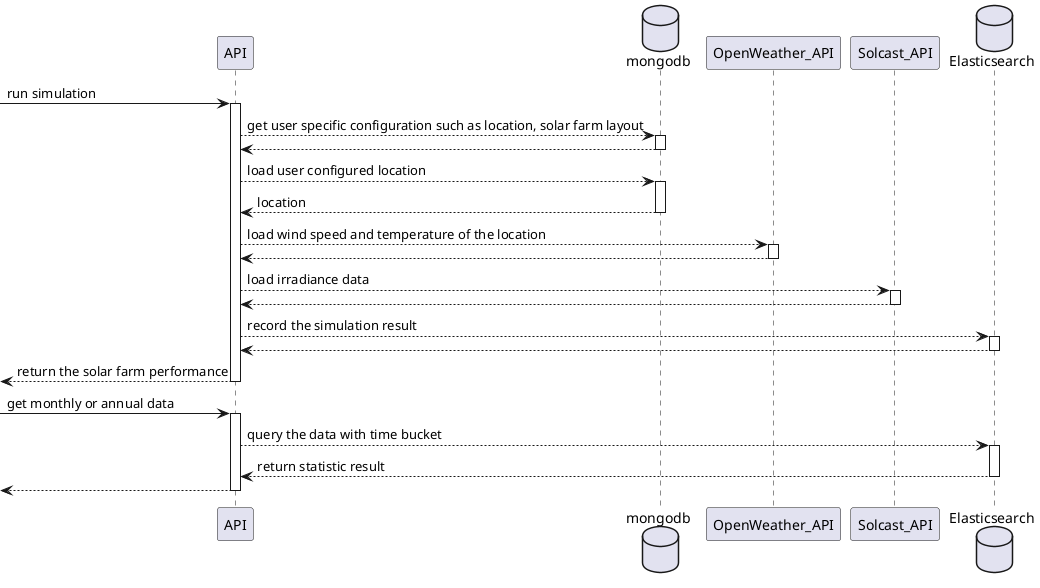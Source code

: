 @startuml data_engineering


participant API
database mongodb
participant OpenWeather_API
participant Solcast_API
database Elasticsearch






    ->API++:run simulation
        API --> mongodb++:get user specific configuration such as location, solar farm layout
        mongodb-->API--
        API-->mongodb++:load user configured location
        mongodb-->API--:location
        API --> OpenWeather_API++:load wind speed and temperature of the location
        OpenWeather_API-->API--
        API --> Solcast_API++:load irradiance data
        Solcast_API --> API--
        API -->Elasticsearch++:record the simulation result
        Elasticsearch --> API--
    <--API--: return the solar farm performance

    ->API++:get monthly or annual data
        API-->Elasticsearch++:query the data with time bucket
        Elasticsearch -->API--: return statistic result
    <-- API--


@enduml